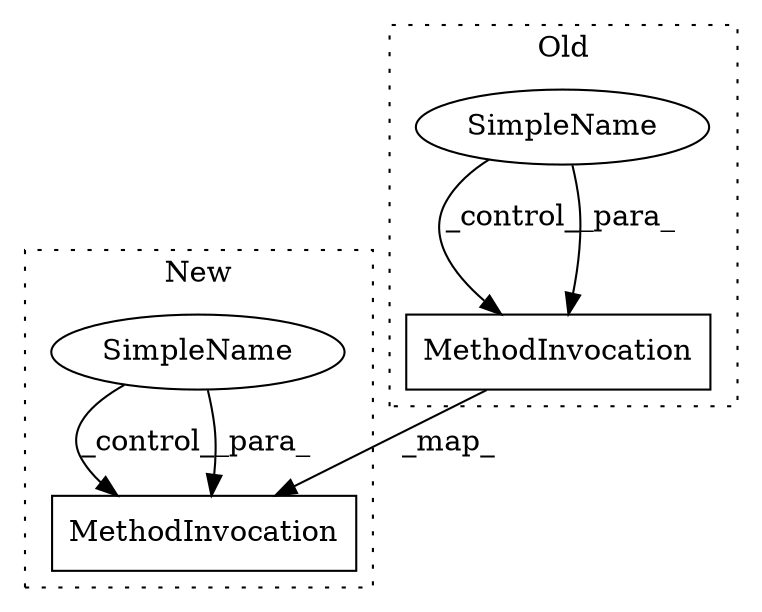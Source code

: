 digraph G {
subgraph cluster0 {
1 [label="MethodInvocation" a="32" s="11292,11330" l="15,1" shape="box"];
3 [label="SimpleName" a="42" s="11127" l="2" shape="ellipse"];
label = "Old";
style="dotted";
}
subgraph cluster1 {
2 [label="MethodInvocation" a="32" s="7005,7041" l="15,1" shape="box"];
4 [label="SimpleName" a="42" s="6854" l="2" shape="ellipse"];
label = "New";
style="dotted";
}
1 -> 2 [label="_map_"];
3 -> 1 [label="_control_"];
3 -> 1 [label="_para_"];
4 -> 2 [label="_control_"];
4 -> 2 [label="_para_"];
}